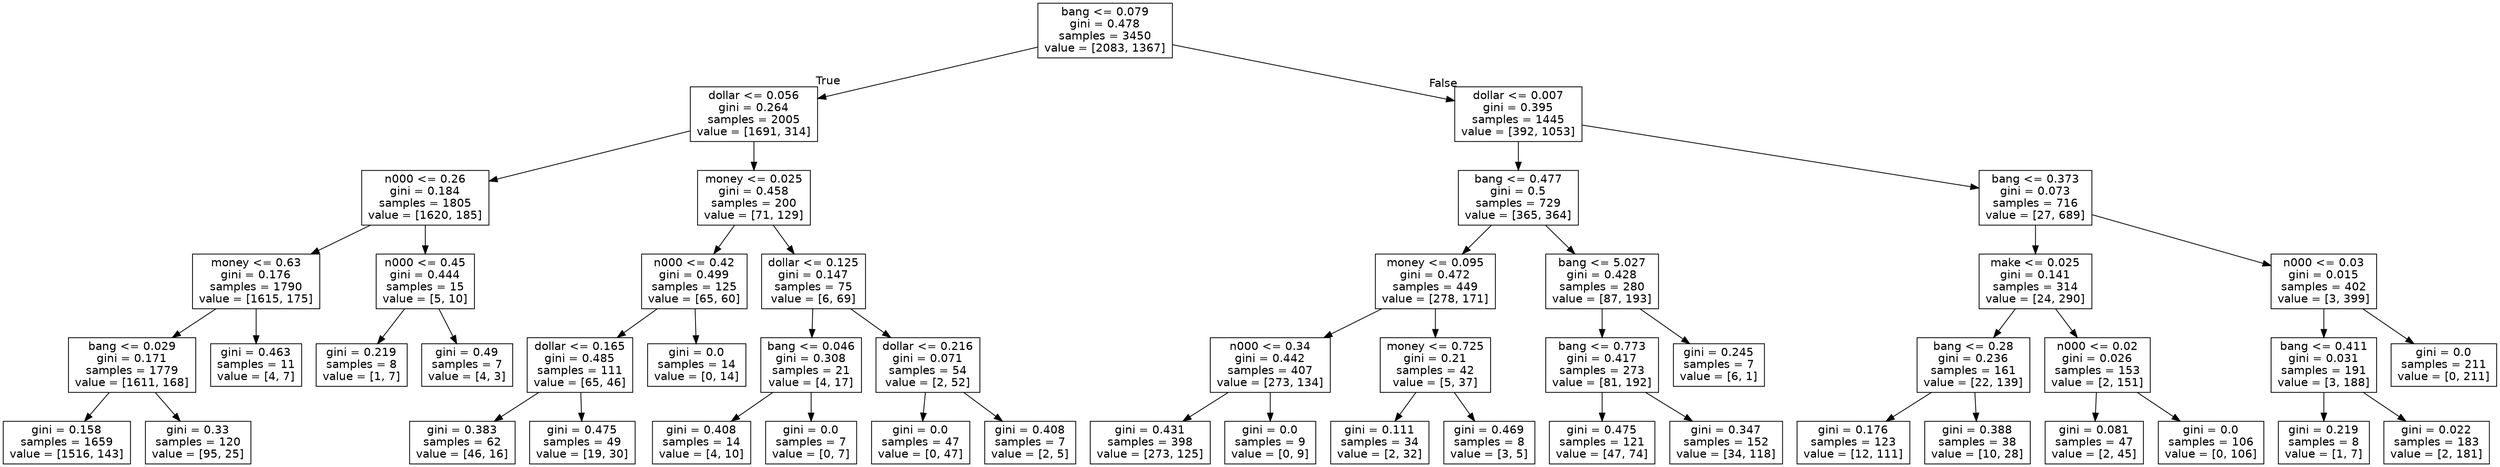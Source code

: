 digraph Tree {
node [shape=box, fontname="helvetica"] ;
edge [fontname="helvetica"] ;
0 [label="bang <= 0.079\ngini = 0.478\nsamples = 3450\nvalue = [2083, 1367]"] ;
1 [label="dollar <= 0.056\ngini = 0.264\nsamples = 2005\nvalue = [1691, 314]"] ;
0 -> 1 [labeldistance=2.5, labelangle=45, headlabel="True"] ;
2 [label="n000 <= 0.26\ngini = 0.184\nsamples = 1805\nvalue = [1620, 185]"] ;
1 -> 2 ;
3 [label="money <= 0.63\ngini = 0.176\nsamples = 1790\nvalue = [1615, 175]"] ;
2 -> 3 ;
4 [label="bang <= 0.029\ngini = 0.171\nsamples = 1779\nvalue = [1611, 168]"] ;
3 -> 4 ;
5 [label="gini = 0.158\nsamples = 1659\nvalue = [1516, 143]"] ;
4 -> 5 ;
6 [label="gini = 0.33\nsamples = 120\nvalue = [95, 25]"] ;
4 -> 6 ;
7 [label="gini = 0.463\nsamples = 11\nvalue = [4, 7]"] ;
3 -> 7 ;
8 [label="n000 <= 0.45\ngini = 0.444\nsamples = 15\nvalue = [5, 10]"] ;
2 -> 8 ;
9 [label="gini = 0.219\nsamples = 8\nvalue = [1, 7]"] ;
8 -> 9 ;
10 [label="gini = 0.49\nsamples = 7\nvalue = [4, 3]"] ;
8 -> 10 ;
11 [label="money <= 0.025\ngini = 0.458\nsamples = 200\nvalue = [71, 129]"] ;
1 -> 11 ;
12 [label="n000 <= 0.42\ngini = 0.499\nsamples = 125\nvalue = [65, 60]"] ;
11 -> 12 ;
13 [label="dollar <= 0.165\ngini = 0.485\nsamples = 111\nvalue = [65, 46]"] ;
12 -> 13 ;
14 [label="gini = 0.383\nsamples = 62\nvalue = [46, 16]"] ;
13 -> 14 ;
15 [label="gini = 0.475\nsamples = 49\nvalue = [19, 30]"] ;
13 -> 15 ;
16 [label="gini = 0.0\nsamples = 14\nvalue = [0, 14]"] ;
12 -> 16 ;
17 [label="dollar <= 0.125\ngini = 0.147\nsamples = 75\nvalue = [6, 69]"] ;
11 -> 17 ;
18 [label="bang <= 0.046\ngini = 0.308\nsamples = 21\nvalue = [4, 17]"] ;
17 -> 18 ;
19 [label="gini = 0.408\nsamples = 14\nvalue = [4, 10]"] ;
18 -> 19 ;
20 [label="gini = 0.0\nsamples = 7\nvalue = [0, 7]"] ;
18 -> 20 ;
21 [label="dollar <= 0.216\ngini = 0.071\nsamples = 54\nvalue = [2, 52]"] ;
17 -> 21 ;
22 [label="gini = 0.0\nsamples = 47\nvalue = [0, 47]"] ;
21 -> 22 ;
23 [label="gini = 0.408\nsamples = 7\nvalue = [2, 5]"] ;
21 -> 23 ;
24 [label="dollar <= 0.007\ngini = 0.395\nsamples = 1445\nvalue = [392, 1053]"] ;
0 -> 24 [labeldistance=2.5, labelangle=-45, headlabel="False"] ;
25 [label="bang <= 0.477\ngini = 0.5\nsamples = 729\nvalue = [365, 364]"] ;
24 -> 25 ;
26 [label="money <= 0.095\ngini = 0.472\nsamples = 449\nvalue = [278, 171]"] ;
25 -> 26 ;
27 [label="n000 <= 0.34\ngini = 0.442\nsamples = 407\nvalue = [273, 134]"] ;
26 -> 27 ;
28 [label="gini = 0.431\nsamples = 398\nvalue = [273, 125]"] ;
27 -> 28 ;
29 [label="gini = 0.0\nsamples = 9\nvalue = [0, 9]"] ;
27 -> 29 ;
30 [label="money <= 0.725\ngini = 0.21\nsamples = 42\nvalue = [5, 37]"] ;
26 -> 30 ;
31 [label="gini = 0.111\nsamples = 34\nvalue = [2, 32]"] ;
30 -> 31 ;
32 [label="gini = 0.469\nsamples = 8\nvalue = [3, 5]"] ;
30 -> 32 ;
33 [label="bang <= 5.027\ngini = 0.428\nsamples = 280\nvalue = [87, 193]"] ;
25 -> 33 ;
34 [label="bang <= 0.773\ngini = 0.417\nsamples = 273\nvalue = [81, 192]"] ;
33 -> 34 ;
35 [label="gini = 0.475\nsamples = 121\nvalue = [47, 74]"] ;
34 -> 35 ;
36 [label="gini = 0.347\nsamples = 152\nvalue = [34, 118]"] ;
34 -> 36 ;
37 [label="gini = 0.245\nsamples = 7\nvalue = [6, 1]"] ;
33 -> 37 ;
38 [label="bang <= 0.373\ngini = 0.073\nsamples = 716\nvalue = [27, 689]"] ;
24 -> 38 ;
39 [label="make <= 0.025\ngini = 0.141\nsamples = 314\nvalue = [24, 290]"] ;
38 -> 39 ;
40 [label="bang <= 0.28\ngini = 0.236\nsamples = 161\nvalue = [22, 139]"] ;
39 -> 40 ;
41 [label="gini = 0.176\nsamples = 123\nvalue = [12, 111]"] ;
40 -> 41 ;
42 [label="gini = 0.388\nsamples = 38\nvalue = [10, 28]"] ;
40 -> 42 ;
43 [label="n000 <= 0.02\ngini = 0.026\nsamples = 153\nvalue = [2, 151]"] ;
39 -> 43 ;
44 [label="gini = 0.081\nsamples = 47\nvalue = [2, 45]"] ;
43 -> 44 ;
45 [label="gini = 0.0\nsamples = 106\nvalue = [0, 106]"] ;
43 -> 45 ;
46 [label="n000 <= 0.03\ngini = 0.015\nsamples = 402\nvalue = [3, 399]"] ;
38 -> 46 ;
47 [label="bang <= 0.411\ngini = 0.031\nsamples = 191\nvalue = [3, 188]"] ;
46 -> 47 ;
48 [label="gini = 0.219\nsamples = 8\nvalue = [1, 7]"] ;
47 -> 48 ;
49 [label="gini = 0.022\nsamples = 183\nvalue = [2, 181]"] ;
47 -> 49 ;
50 [label="gini = 0.0\nsamples = 211\nvalue = [0, 211]"] ;
46 -> 50 ;
}